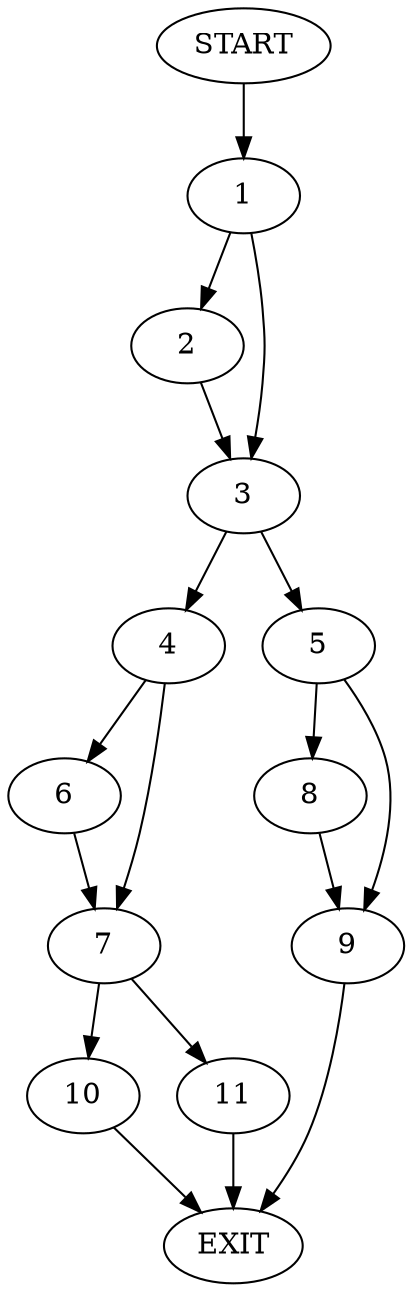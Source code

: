 digraph {
0 [label="START"]
12 [label="EXIT"]
0 -> 1
1 -> 2
1 -> 3
2 -> 3
3 -> 4
3 -> 5
4 -> 6
4 -> 7
5 -> 8
5 -> 9
9 -> 12
8 -> 9
7 -> 10
7 -> 11
6 -> 7
10 -> 12
11 -> 12
}

